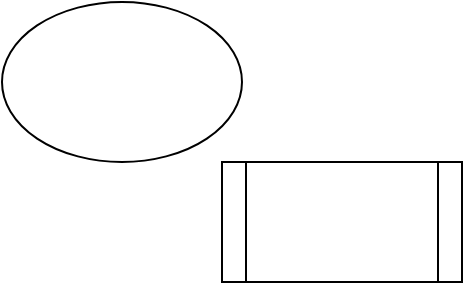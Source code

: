 <mxfile version="27.1.4">
  <diagram name="第 1 页" id="Dke-6YmFocUhTbT6bNfy">
    <mxGraphModel dx="1861" dy="540" grid="1" gridSize="10" guides="1" tooltips="1" connect="1" arrows="1" fold="1" page="1" pageScale="1" pageWidth="827" pageHeight="1169" math="0" shadow="0">
      <root>
        <mxCell id="0" />
        <mxCell id="1" parent="0" />
        <mxCell id="6VJgJeheg-spfGMVFxl--1" value="" style="ellipse;whiteSpace=wrap;html=1;" parent="1" vertex="1">
          <mxGeometry x="-360" y="170" width="120" height="80" as="geometry" />
        </mxCell>
        <mxCell id="608ReznKWNAnk7iTUmua-1" value="" style="shape=process;whiteSpace=wrap;html=1;backgroundOutline=1;" vertex="1" parent="1">
          <mxGeometry x="-250" y="250" width="120" height="60" as="geometry" />
        </mxCell>
      </root>
    </mxGraphModel>
  </diagram>
</mxfile>
